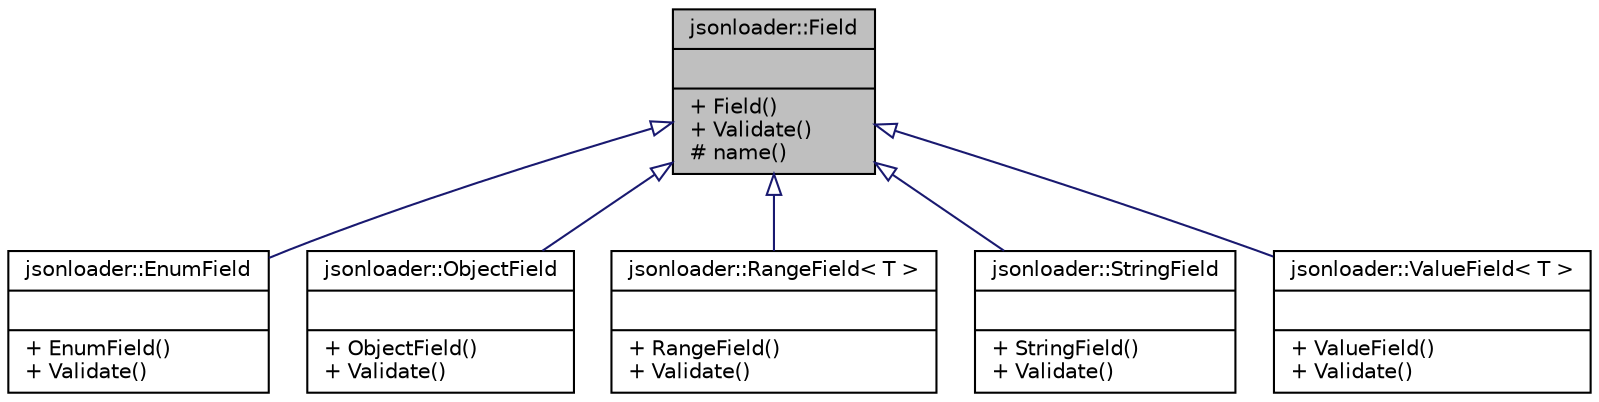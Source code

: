 digraph "jsonloader::Field"
{
 // LATEX_PDF_SIZE
  edge [fontname="Helvetica",fontsize="10",labelfontname="Helvetica",labelfontsize="10"];
  node [fontname="Helvetica",fontsize="10",shape=record];
  Node1 [label="{jsonloader::Field\n||+ Field()\l+ Validate()\l# name()\l}",height=0.2,width=0.4,color="black", fillcolor="grey75", style="filled", fontcolor="black",tooltip=" "];
  Node1 -> Node2 [dir="back",color="midnightblue",fontsize="10",style="solid",arrowtail="onormal",fontname="Helvetica"];
  Node2 [label="{jsonloader::EnumField\n||+ EnumField()\l+ Validate()\l}",height=0.2,width=0.4,color="black", fillcolor="white", style="filled",URL="$classjsonloader_1_1EnumField.html",tooltip=" "];
  Node1 -> Node3 [dir="back",color="midnightblue",fontsize="10",style="solid",arrowtail="onormal",fontname="Helvetica"];
  Node3 [label="{jsonloader::ObjectField\n||+ ObjectField()\l+ Validate()\l}",height=0.2,width=0.4,color="black", fillcolor="white", style="filled",URL="$classjsonloader_1_1ObjectField.html",tooltip=" "];
  Node1 -> Node4 [dir="back",color="midnightblue",fontsize="10",style="solid",arrowtail="onormal",fontname="Helvetica"];
  Node4 [label="{jsonloader::RangeField\< T \>\n||+ RangeField()\l+ Validate()\l}",height=0.2,width=0.4,color="black", fillcolor="white", style="filled",URL="$classjsonloader_1_1RangeField.html",tooltip=" "];
  Node1 -> Node5 [dir="back",color="midnightblue",fontsize="10",style="solid",arrowtail="onormal",fontname="Helvetica"];
  Node5 [label="{jsonloader::StringField\n||+ StringField()\l+ Validate()\l}",height=0.2,width=0.4,color="black", fillcolor="white", style="filled",URL="$classjsonloader_1_1StringField.html",tooltip=" "];
  Node1 -> Node6 [dir="back",color="midnightblue",fontsize="10",style="solid",arrowtail="onormal",fontname="Helvetica"];
  Node6 [label="{jsonloader::ValueField\< T \>\n||+ ValueField()\l+ Validate()\l}",height=0.2,width=0.4,color="black", fillcolor="white", style="filled",URL="$classjsonloader_1_1ValueField.html",tooltip=" "];
}
